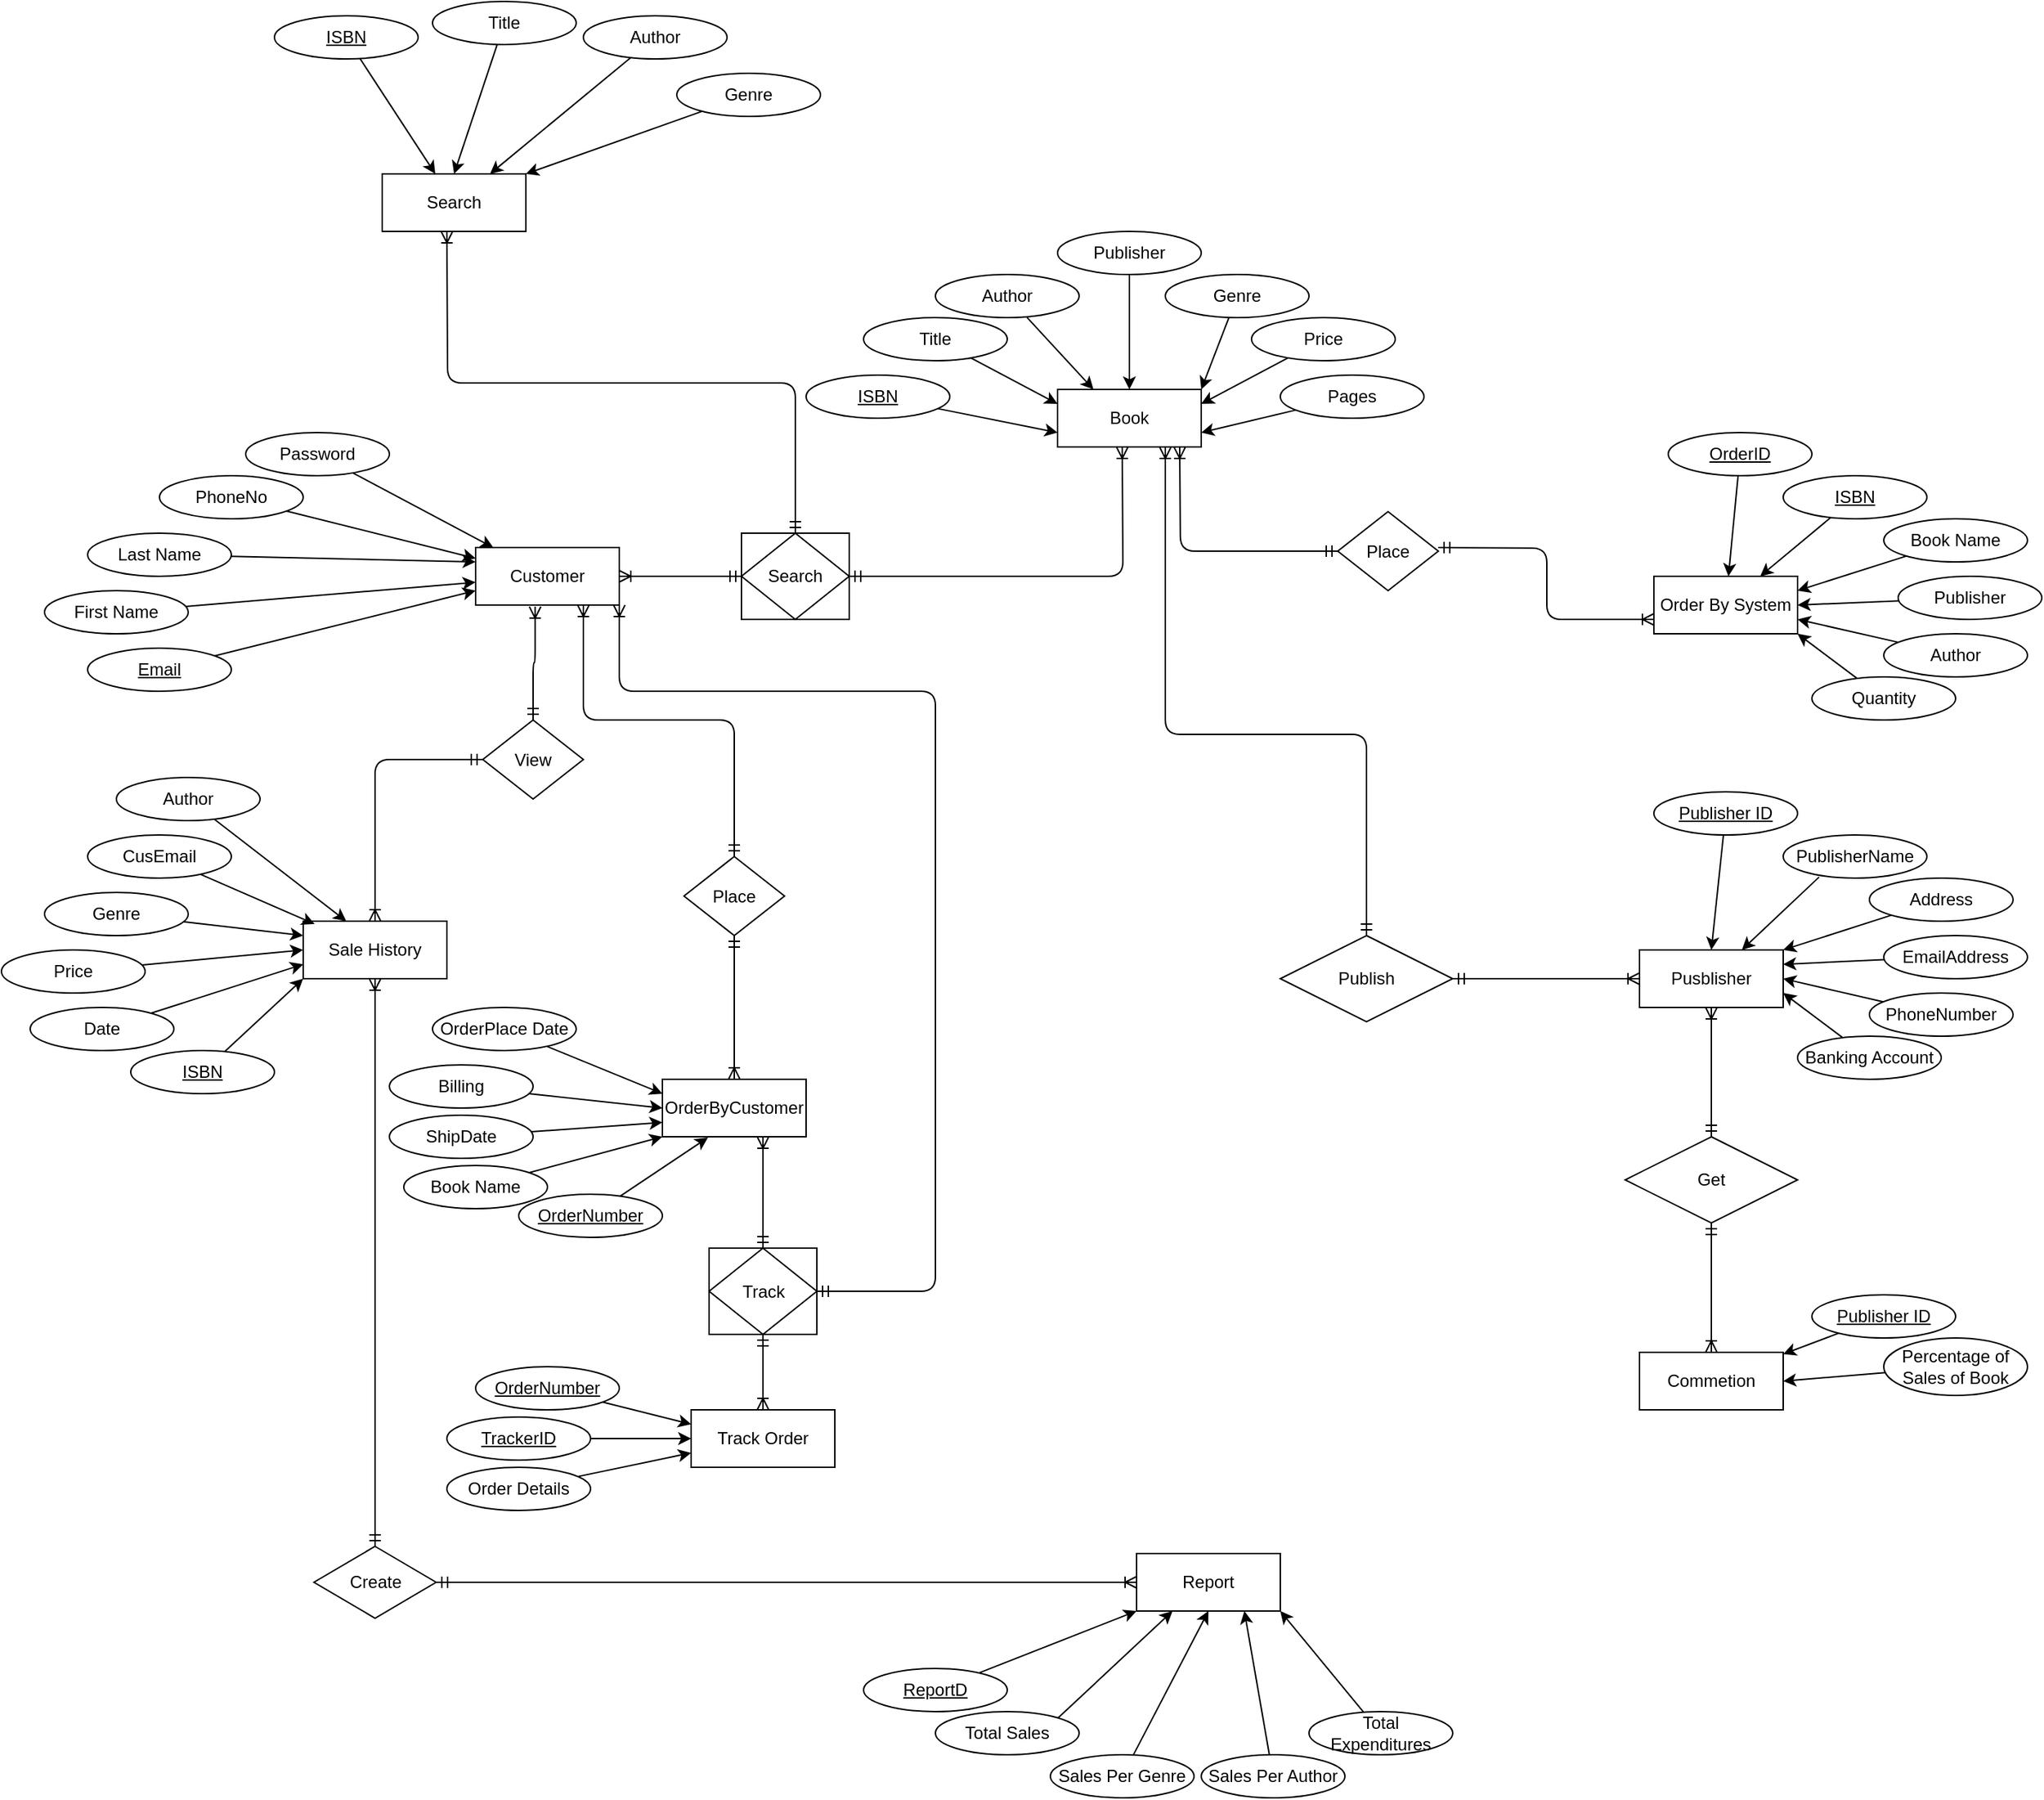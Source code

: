 <mxfile version="14.4.3" type="device"><diagram id="F36Nyuaq6RDCENlFxXwO" name="Page-1"><mxGraphModel dx="3580" dy="2335" grid="1" gridSize="10" guides="1" tooltips="1" connect="1" arrows="1" fold="1" page="1" pageScale="1" pageWidth="850" pageHeight="1100" math="0" shadow="0"><root><mxCell id="0"/><mxCell id="1" parent="0"/><mxCell id="9hAw30hY3DE4ENOcsmPJ-1" value="Book" style="whiteSpace=wrap;html=1;align=center;" vertex="1" parent="1"><mxGeometry x="375" y="140" width="100" height="40" as="geometry"/></mxCell><mxCell id="9hAw30hY3DE4ENOcsmPJ-15" style="edgeStyle=none;rounded=0;orthogonalLoop=1;jettySize=auto;html=1;entryX=0;entryY=0.75;entryDx=0;entryDy=0;" edge="1" parent="1" source="9hAw30hY3DE4ENOcsmPJ-2" target="9hAw30hY3DE4ENOcsmPJ-1"><mxGeometry relative="1" as="geometry"><mxPoint x="370" y="160" as="targetPoint"/></mxGeometry></mxCell><mxCell id="9hAw30hY3DE4ENOcsmPJ-2" value="ISBN" style="ellipse;whiteSpace=wrap;html=1;align=center;fontStyle=4;" vertex="1" parent="1"><mxGeometry x="200" y="130" width="100" height="30" as="geometry"/></mxCell><mxCell id="9hAw30hY3DE4ENOcsmPJ-14" style="edgeStyle=none;rounded=0;orthogonalLoop=1;jettySize=auto;html=1;entryX=0;entryY=0.25;entryDx=0;entryDy=0;" edge="1" parent="1" source="9hAw30hY3DE4ENOcsmPJ-3" target="9hAw30hY3DE4ENOcsmPJ-1"><mxGeometry relative="1" as="geometry"/></mxCell><mxCell id="9hAw30hY3DE4ENOcsmPJ-3" value="Title" style="ellipse;whiteSpace=wrap;html=1;align=center;" vertex="1" parent="1"><mxGeometry x="240" y="90" width="100" height="30" as="geometry"/></mxCell><mxCell id="9hAw30hY3DE4ENOcsmPJ-13" style="edgeStyle=none;rounded=0;orthogonalLoop=1;jettySize=auto;html=1;entryX=0.25;entryY=0;entryDx=0;entryDy=0;" edge="1" parent="1" source="9hAw30hY3DE4ENOcsmPJ-4" target="9hAw30hY3DE4ENOcsmPJ-1"><mxGeometry relative="1" as="geometry"/></mxCell><mxCell id="9hAw30hY3DE4ENOcsmPJ-4" value="Author" style="ellipse;whiteSpace=wrap;html=1;align=center;" vertex="1" parent="1"><mxGeometry x="290" y="60" width="100" height="30" as="geometry"/></mxCell><mxCell id="9hAw30hY3DE4ENOcsmPJ-12" style="edgeStyle=none;rounded=0;orthogonalLoop=1;jettySize=auto;html=1;entryX=0.5;entryY=0;entryDx=0;entryDy=0;" edge="1" parent="1" source="9hAw30hY3DE4ENOcsmPJ-5" target="9hAw30hY3DE4ENOcsmPJ-1"><mxGeometry relative="1" as="geometry"/></mxCell><mxCell id="9hAw30hY3DE4ENOcsmPJ-5" value="Publisher" style="ellipse;whiteSpace=wrap;html=1;align=center;" vertex="1" parent="1"><mxGeometry x="375" y="30" width="100" height="30" as="geometry"/></mxCell><mxCell id="9hAw30hY3DE4ENOcsmPJ-11" style="edgeStyle=none;rounded=0;orthogonalLoop=1;jettySize=auto;html=1;entryX=1;entryY=0;entryDx=0;entryDy=0;" edge="1" parent="1" source="9hAw30hY3DE4ENOcsmPJ-6" target="9hAw30hY3DE4ENOcsmPJ-1"><mxGeometry relative="1" as="geometry"/></mxCell><mxCell id="9hAw30hY3DE4ENOcsmPJ-6" value="Genre" style="ellipse;whiteSpace=wrap;html=1;align=center;" vertex="1" parent="1"><mxGeometry x="450" y="60" width="100" height="30" as="geometry"/></mxCell><mxCell id="9hAw30hY3DE4ENOcsmPJ-10" style="edgeStyle=none;rounded=0;orthogonalLoop=1;jettySize=auto;html=1;entryX=1;entryY=0.25;entryDx=0;entryDy=0;" edge="1" parent="1" source="9hAw30hY3DE4ENOcsmPJ-7" target="9hAw30hY3DE4ENOcsmPJ-1"><mxGeometry relative="1" as="geometry"/></mxCell><mxCell id="9hAw30hY3DE4ENOcsmPJ-7" value="Price" style="ellipse;whiteSpace=wrap;html=1;align=center;" vertex="1" parent="1"><mxGeometry x="510" y="90" width="100" height="30" as="geometry"/></mxCell><mxCell id="9hAw30hY3DE4ENOcsmPJ-9" style="rounded=0;orthogonalLoop=1;jettySize=auto;html=1;entryX=1;entryY=0.75;entryDx=0;entryDy=0;" edge="1" parent="1" source="9hAw30hY3DE4ENOcsmPJ-8" target="9hAw30hY3DE4ENOcsmPJ-1"><mxGeometry relative="1" as="geometry"/></mxCell><mxCell id="9hAw30hY3DE4ENOcsmPJ-8" value="Pages" style="ellipse;whiteSpace=wrap;html=1;align=center;" vertex="1" parent="1"><mxGeometry x="530" y="130" width="100" height="30" as="geometry"/></mxCell><mxCell id="9hAw30hY3DE4ENOcsmPJ-16" value="Customer" style="whiteSpace=wrap;html=1;align=center;" vertex="1" parent="1"><mxGeometry x="-30" y="250" width="100" height="40" as="geometry"/></mxCell><mxCell id="9hAw30hY3DE4ENOcsmPJ-28" style="edgeStyle=none;rounded=0;orthogonalLoop=1;jettySize=auto;html=1;" edge="1" parent="1" source="9hAw30hY3DE4ENOcsmPJ-18" target="9hAw30hY3DE4ENOcsmPJ-16"><mxGeometry relative="1" as="geometry"/></mxCell><mxCell id="9hAw30hY3DE4ENOcsmPJ-18" value="First Name" style="ellipse;whiteSpace=wrap;html=1;align=center;" vertex="1" parent="1"><mxGeometry x="-330" y="280" width="100" height="30" as="geometry"/></mxCell><mxCell id="9hAw30hY3DE4ENOcsmPJ-27" style="edgeStyle=none;rounded=0;orthogonalLoop=1;jettySize=auto;html=1;entryX=0;entryY=0.25;entryDx=0;entryDy=0;" edge="1" parent="1" source="9hAw30hY3DE4ENOcsmPJ-19" target="9hAw30hY3DE4ENOcsmPJ-16"><mxGeometry relative="1" as="geometry"/></mxCell><mxCell id="9hAw30hY3DE4ENOcsmPJ-19" value="Last Name" style="ellipse;whiteSpace=wrap;html=1;align=center;" vertex="1" parent="1"><mxGeometry x="-300" y="240" width="100" height="30" as="geometry"/></mxCell><mxCell id="9hAw30hY3DE4ENOcsmPJ-26" style="edgeStyle=none;rounded=0;orthogonalLoop=1;jettySize=auto;html=1;" edge="1" parent="1" source="9hAw30hY3DE4ENOcsmPJ-20" target="9hAw30hY3DE4ENOcsmPJ-16"><mxGeometry relative="1" as="geometry"/></mxCell><mxCell id="9hAw30hY3DE4ENOcsmPJ-20" value="PhoneNo" style="ellipse;whiteSpace=wrap;html=1;align=center;" vertex="1" parent="1"><mxGeometry x="-250" y="200" width="100" height="30" as="geometry"/></mxCell><mxCell id="9hAw30hY3DE4ENOcsmPJ-25" style="edgeStyle=none;rounded=0;orthogonalLoop=1;jettySize=auto;html=1;" edge="1" parent="1" source="9hAw30hY3DE4ENOcsmPJ-21" target="9hAw30hY3DE4ENOcsmPJ-16"><mxGeometry relative="1" as="geometry"/></mxCell><mxCell id="9hAw30hY3DE4ENOcsmPJ-21" value="Password" style="ellipse;whiteSpace=wrap;html=1;align=center;" vertex="1" parent="1"><mxGeometry x="-190" y="170" width="100" height="30" as="geometry"/></mxCell><mxCell id="9hAw30hY3DE4ENOcsmPJ-29" style="edgeStyle=none;rounded=0;orthogonalLoop=1;jettySize=auto;html=1;entryX=0;entryY=0.75;entryDx=0;entryDy=0;" edge="1" parent="1" source="9hAw30hY3DE4ENOcsmPJ-24" target="9hAw30hY3DE4ENOcsmPJ-16"><mxGeometry relative="1" as="geometry"/></mxCell><mxCell id="9hAw30hY3DE4ENOcsmPJ-24" value="Email" style="ellipse;whiteSpace=wrap;html=1;align=center;fontStyle=4;" vertex="1" parent="1"><mxGeometry x="-300" y="320" width="100" height="30" as="geometry"/></mxCell><mxCell id="9hAw30hY3DE4ENOcsmPJ-30" value="Sale History" style="whiteSpace=wrap;html=1;align=center;" vertex="1" parent="1"><mxGeometry x="-150" y="510" width="100" height="40" as="geometry"/></mxCell><mxCell id="9hAw30hY3DE4ENOcsmPJ-31" style="edgeStyle=none;rounded=0;orthogonalLoop=1;jettySize=auto;html=1;entryX=0.25;entryY=0;entryDx=0;entryDy=0;" edge="1" parent="1" source="9hAw30hY3DE4ENOcsmPJ-32"><mxGeometry relative="1" as="geometry"><mxPoint x="-120" y="510" as="targetPoint"/></mxGeometry></mxCell><mxCell id="9hAw30hY3DE4ENOcsmPJ-32" value="Author" style="ellipse;whiteSpace=wrap;html=1;align=center;" vertex="1" parent="1"><mxGeometry x="-280" y="410" width="100" height="30" as="geometry"/></mxCell><mxCell id="9hAw30hY3DE4ENOcsmPJ-33" style="edgeStyle=none;rounded=0;orthogonalLoop=1;jettySize=auto;html=1;entryX=0.08;entryY=0.05;entryDx=0;entryDy=0;entryPerimeter=0;" edge="1" parent="1" source="9hAw30hY3DE4ENOcsmPJ-34" target="9hAw30hY3DE4ENOcsmPJ-30"><mxGeometry relative="1" as="geometry"><mxPoint x="-95" y="510" as="targetPoint"/></mxGeometry></mxCell><mxCell id="9hAw30hY3DE4ENOcsmPJ-34" value="CusEmail" style="ellipse;whiteSpace=wrap;html=1;align=center;" vertex="1" parent="1"><mxGeometry x="-300" y="450" width="100" height="30" as="geometry"/></mxCell><mxCell id="9hAw30hY3DE4ENOcsmPJ-35" style="edgeStyle=none;rounded=0;orthogonalLoop=1;jettySize=auto;html=1;entryX=0;entryY=0.25;entryDx=0;entryDy=0;" edge="1" parent="1" source="9hAw30hY3DE4ENOcsmPJ-36" target="9hAw30hY3DE4ENOcsmPJ-30"><mxGeometry relative="1" as="geometry"><mxPoint x="-45" y="510" as="targetPoint"/></mxGeometry></mxCell><mxCell id="9hAw30hY3DE4ENOcsmPJ-36" value="Genre" style="ellipse;whiteSpace=wrap;html=1;align=center;" vertex="1" parent="1"><mxGeometry x="-330" y="490" width="100" height="30" as="geometry"/></mxCell><mxCell id="9hAw30hY3DE4ENOcsmPJ-37" style="edgeStyle=none;rounded=0;orthogonalLoop=1;jettySize=auto;html=1;entryX=0;entryY=0.5;entryDx=0;entryDy=0;" edge="1" parent="1" source="9hAw30hY3DE4ENOcsmPJ-38" target="9hAw30hY3DE4ENOcsmPJ-30"><mxGeometry relative="1" as="geometry"><mxPoint x="-50" y="520" as="targetPoint"/></mxGeometry></mxCell><mxCell id="9hAw30hY3DE4ENOcsmPJ-38" value="Price" style="ellipse;whiteSpace=wrap;html=1;align=center;" vertex="1" parent="1"><mxGeometry x="-360" y="530" width="100" height="30" as="geometry"/></mxCell><mxCell id="9hAw30hY3DE4ENOcsmPJ-39" style="rounded=0;orthogonalLoop=1;jettySize=auto;html=1;" edge="1" parent="1" source="9hAw30hY3DE4ENOcsmPJ-40"><mxGeometry relative="1" as="geometry"><mxPoint x="-150" y="540" as="targetPoint"/></mxGeometry></mxCell><mxCell id="9hAw30hY3DE4ENOcsmPJ-40" value="Date" style="ellipse;whiteSpace=wrap;html=1;align=center;" vertex="1" parent="1"><mxGeometry x="-340" y="570" width="100" height="30" as="geometry"/></mxCell><mxCell id="9hAw30hY3DE4ENOcsmPJ-42" style="edgeStyle=none;rounded=0;orthogonalLoop=1;jettySize=auto;html=1;entryX=0;entryY=1;entryDx=0;entryDy=0;" edge="1" parent="1" source="9hAw30hY3DE4ENOcsmPJ-41" target="9hAw30hY3DE4ENOcsmPJ-30"><mxGeometry relative="1" as="geometry"/></mxCell><mxCell id="9hAw30hY3DE4ENOcsmPJ-41" value="ISBN" style="ellipse;whiteSpace=wrap;html=1;align=center;fontStyle=4;" vertex="1" parent="1"><mxGeometry x="-270" y="600" width="100" height="30" as="geometry"/></mxCell><mxCell id="9hAw30hY3DE4ENOcsmPJ-43" value="Search" style="whiteSpace=wrap;html=1;align=center;" vertex="1" parent="1"><mxGeometry x="-95" y="-10" width="100" height="40" as="geometry"/></mxCell><mxCell id="9hAw30hY3DE4ENOcsmPJ-48" style="edgeStyle=none;rounded=0;orthogonalLoop=1;jettySize=auto;html=1;" edge="1" parent="1" source="9hAw30hY3DE4ENOcsmPJ-44" target="9hAw30hY3DE4ENOcsmPJ-43"><mxGeometry relative="1" as="geometry"/></mxCell><mxCell id="9hAw30hY3DE4ENOcsmPJ-44" value="ISBN" style="ellipse;whiteSpace=wrap;html=1;align=center;fontStyle=4;" vertex="1" parent="1"><mxGeometry x="-170" y="-120" width="100" height="30" as="geometry"/></mxCell><mxCell id="9hAw30hY3DE4ENOcsmPJ-49" style="edgeStyle=none;rounded=0;orthogonalLoop=1;jettySize=auto;html=1;entryX=0.5;entryY=0;entryDx=0;entryDy=0;" edge="1" parent="1" source="9hAw30hY3DE4ENOcsmPJ-45" target="9hAw30hY3DE4ENOcsmPJ-43"><mxGeometry relative="1" as="geometry"/></mxCell><mxCell id="9hAw30hY3DE4ENOcsmPJ-45" value="Title" style="ellipse;whiteSpace=wrap;html=1;align=center;" vertex="1" parent="1"><mxGeometry x="-60" y="-130" width="100" height="30" as="geometry"/></mxCell><mxCell id="9hAw30hY3DE4ENOcsmPJ-133" style="rounded=0;orthogonalLoop=1;jettySize=auto;html=1;entryX=0.75;entryY=0;entryDx=0;entryDy=0;" edge="1" parent="1" source="9hAw30hY3DE4ENOcsmPJ-46" target="9hAw30hY3DE4ENOcsmPJ-43"><mxGeometry relative="1" as="geometry"/></mxCell><mxCell id="9hAw30hY3DE4ENOcsmPJ-46" value="Author" style="ellipse;whiteSpace=wrap;html=1;align=center;" vertex="1" parent="1"><mxGeometry x="45" y="-120" width="100" height="30" as="geometry"/></mxCell><mxCell id="9hAw30hY3DE4ENOcsmPJ-51" style="edgeStyle=none;rounded=0;orthogonalLoop=1;jettySize=auto;html=1;" edge="1" parent="1" source="9hAw30hY3DE4ENOcsmPJ-47"><mxGeometry relative="1" as="geometry"><mxPoint x="5" y="-10" as="targetPoint"/></mxGeometry></mxCell><mxCell id="9hAw30hY3DE4ENOcsmPJ-47" value="Genre" style="ellipse;whiteSpace=wrap;html=1;align=center;" vertex="1" parent="1"><mxGeometry x="110" y="-80" width="100" height="30" as="geometry"/></mxCell><mxCell id="9hAw30hY3DE4ENOcsmPJ-52" value="OrderByCustomer" style="whiteSpace=wrap;html=1;align=center;" vertex="1" parent="1"><mxGeometry x="100" y="620" width="100" height="40" as="geometry"/></mxCell><mxCell id="9hAw30hY3DE4ENOcsmPJ-66" style="edgeStyle=none;rounded=0;orthogonalLoop=1;jettySize=auto;html=1;entryX=0.317;entryY=1.013;entryDx=0;entryDy=0;entryPerimeter=0;" edge="1" parent="1" source="9hAw30hY3DE4ENOcsmPJ-53" target="9hAw30hY3DE4ENOcsmPJ-52"><mxGeometry relative="1" as="geometry"/></mxCell><mxCell id="9hAw30hY3DE4ENOcsmPJ-53" value="OrderNumber" style="ellipse;whiteSpace=wrap;html=1;align=center;fontStyle=4;" vertex="1" parent="1"><mxGeometry y="700" width="100" height="30" as="geometry"/></mxCell><mxCell id="9hAw30hY3DE4ENOcsmPJ-57" value="Order By System" style="whiteSpace=wrap;html=1;align=center;" vertex="1" parent="1"><mxGeometry x="790" y="270" width="100" height="40" as="geometry"/></mxCell><mxCell id="9hAw30hY3DE4ENOcsmPJ-58" value="Track Order" style="whiteSpace=wrap;html=1;align=center;" vertex="1" parent="1"><mxGeometry x="120" y="850" width="100" height="40" as="geometry"/></mxCell><mxCell id="9hAw30hY3DE4ENOcsmPJ-59" value="Report" style="whiteSpace=wrap;html=1;align=center;" vertex="1" parent="1"><mxGeometry x="430" y="950" width="100" height="40" as="geometry"/></mxCell><mxCell id="9hAw30hY3DE4ENOcsmPJ-60" value="Pusblisher" style="whiteSpace=wrap;html=1;align=center;" vertex="1" parent="1"><mxGeometry x="780" y="530" width="100" height="40" as="geometry"/></mxCell><mxCell id="9hAw30hY3DE4ENOcsmPJ-67" style="edgeStyle=none;rounded=0;orthogonalLoop=1;jettySize=auto;html=1;entryX=0;entryY=1;entryDx=0;entryDy=0;" edge="1" parent="1" source="9hAw30hY3DE4ENOcsmPJ-61" target="9hAw30hY3DE4ENOcsmPJ-52"><mxGeometry relative="1" as="geometry"/></mxCell><mxCell id="9hAw30hY3DE4ENOcsmPJ-61" value="Book Name" style="ellipse;whiteSpace=wrap;html=1;align=center;" vertex="1" parent="1"><mxGeometry x="-80" y="680" width="100" height="30" as="geometry"/></mxCell><mxCell id="9hAw30hY3DE4ENOcsmPJ-68" style="edgeStyle=none;rounded=0;orthogonalLoop=1;jettySize=auto;html=1;entryX=0;entryY=0.75;entryDx=0;entryDy=0;" edge="1" parent="1" source="9hAw30hY3DE4ENOcsmPJ-63" target="9hAw30hY3DE4ENOcsmPJ-52"><mxGeometry relative="1" as="geometry"/></mxCell><mxCell id="9hAw30hY3DE4ENOcsmPJ-63" value="ShipDate" style="ellipse;whiteSpace=wrap;html=1;align=center;" vertex="1" parent="1"><mxGeometry x="-90" y="645" width="100" height="30" as="geometry"/></mxCell><mxCell id="9hAw30hY3DE4ENOcsmPJ-69" style="edgeStyle=none;rounded=0;orthogonalLoop=1;jettySize=auto;html=1;entryX=0;entryY=0.5;entryDx=0;entryDy=0;" edge="1" parent="1" source="9hAw30hY3DE4ENOcsmPJ-64" target="9hAw30hY3DE4ENOcsmPJ-52"><mxGeometry relative="1" as="geometry"/></mxCell><mxCell id="9hAw30hY3DE4ENOcsmPJ-64" value="Billing" style="ellipse;whiteSpace=wrap;html=1;align=center;" vertex="1" parent="1"><mxGeometry x="-90" y="610" width="100" height="30" as="geometry"/></mxCell><mxCell id="9hAw30hY3DE4ENOcsmPJ-70" style="edgeStyle=none;rounded=0;orthogonalLoop=1;jettySize=auto;html=1;entryX=0;entryY=0.25;entryDx=0;entryDy=0;" edge="1" parent="1" source="9hAw30hY3DE4ENOcsmPJ-65" target="9hAw30hY3DE4ENOcsmPJ-52"><mxGeometry relative="1" as="geometry"/></mxCell><mxCell id="9hAw30hY3DE4ENOcsmPJ-65" value="OrderPlace Date" style="ellipse;whiteSpace=wrap;html=1;align=center;" vertex="1" parent="1"><mxGeometry x="-60" y="570" width="100" height="30" as="geometry"/></mxCell><mxCell id="9hAw30hY3DE4ENOcsmPJ-74" style="edgeStyle=none;rounded=0;orthogonalLoop=1;jettySize=auto;html=1;entryX=0;entryY=0.25;entryDx=0;entryDy=0;" edge="1" parent="1" source="9hAw30hY3DE4ENOcsmPJ-71" target="9hAw30hY3DE4ENOcsmPJ-58"><mxGeometry relative="1" as="geometry"/></mxCell><mxCell id="9hAw30hY3DE4ENOcsmPJ-71" value="OrderNumber" style="ellipse;whiteSpace=wrap;html=1;align=center;fontStyle=4;" vertex="1" parent="1"><mxGeometry x="-30" y="820" width="100" height="30" as="geometry"/></mxCell><mxCell id="9hAw30hY3DE4ENOcsmPJ-75" style="edgeStyle=none;rounded=0;orthogonalLoop=1;jettySize=auto;html=1;entryX=0;entryY=0.5;entryDx=0;entryDy=0;" edge="1" parent="1" source="9hAw30hY3DE4ENOcsmPJ-72" target="9hAw30hY3DE4ENOcsmPJ-58"><mxGeometry relative="1" as="geometry"/></mxCell><mxCell id="9hAw30hY3DE4ENOcsmPJ-72" value="TrackerID" style="ellipse;whiteSpace=wrap;html=1;align=center;fontStyle=4;" vertex="1" parent="1"><mxGeometry x="-50" y="855" width="100" height="30" as="geometry"/></mxCell><mxCell id="9hAw30hY3DE4ENOcsmPJ-76" style="edgeStyle=none;rounded=0;orthogonalLoop=1;jettySize=auto;html=1;entryX=0;entryY=0.75;entryDx=0;entryDy=0;" edge="1" parent="1" source="9hAw30hY3DE4ENOcsmPJ-73" target="9hAw30hY3DE4ENOcsmPJ-58"><mxGeometry relative="1" as="geometry"/></mxCell><mxCell id="9hAw30hY3DE4ENOcsmPJ-73" value="Order Details" style="ellipse;whiteSpace=wrap;html=1;align=center;" vertex="1" parent="1"><mxGeometry x="-50" y="890" width="100" height="30" as="geometry"/></mxCell><mxCell id="9hAw30hY3DE4ENOcsmPJ-85" style="edgeStyle=none;rounded=0;orthogonalLoop=1;jettySize=auto;html=1;entryX=1;entryY=0.25;entryDx=0;entryDy=0;" edge="1" parent="1" source="9hAw30hY3DE4ENOcsmPJ-77" target="9hAw30hY3DE4ENOcsmPJ-57"><mxGeometry relative="1" as="geometry"/></mxCell><mxCell id="9hAw30hY3DE4ENOcsmPJ-77" value="Book Name" style="ellipse;whiteSpace=wrap;html=1;align=center;" vertex="1" parent="1"><mxGeometry x="950" y="230" width="100" height="30" as="geometry"/></mxCell><mxCell id="9hAw30hY3DE4ENOcsmPJ-86" style="edgeStyle=none;rounded=0;orthogonalLoop=1;jettySize=auto;html=1;entryX=1;entryY=0.5;entryDx=0;entryDy=0;" edge="1" parent="1" source="9hAw30hY3DE4ENOcsmPJ-78" target="9hAw30hY3DE4ENOcsmPJ-57"><mxGeometry relative="1" as="geometry"/></mxCell><mxCell id="9hAw30hY3DE4ENOcsmPJ-78" value="Publisher" style="ellipse;whiteSpace=wrap;html=1;align=center;" vertex="1" parent="1"><mxGeometry x="960" y="270" width="100" height="30" as="geometry"/></mxCell><mxCell id="9hAw30hY3DE4ENOcsmPJ-87" style="edgeStyle=none;rounded=0;orthogonalLoop=1;jettySize=auto;html=1;entryX=1;entryY=0.75;entryDx=0;entryDy=0;" edge="1" parent="1" source="9hAw30hY3DE4ENOcsmPJ-79" target="9hAw30hY3DE4ENOcsmPJ-57"><mxGeometry relative="1" as="geometry"/></mxCell><mxCell id="9hAw30hY3DE4ENOcsmPJ-79" value="Author" style="ellipse;whiteSpace=wrap;html=1;align=center;" vertex="1" parent="1"><mxGeometry x="950" y="310" width="100" height="30" as="geometry"/></mxCell><mxCell id="9hAw30hY3DE4ENOcsmPJ-88" style="edgeStyle=none;rounded=0;orthogonalLoop=1;jettySize=auto;html=1;entryX=1;entryY=1;entryDx=0;entryDy=0;" edge="1" parent="1" source="9hAw30hY3DE4ENOcsmPJ-80" target="9hAw30hY3DE4ENOcsmPJ-57"><mxGeometry relative="1" as="geometry"/></mxCell><mxCell id="9hAw30hY3DE4ENOcsmPJ-80" value="Quantity" style="ellipse;whiteSpace=wrap;html=1;align=center;" vertex="1" parent="1"><mxGeometry x="900" y="340" width="100" height="30" as="geometry"/></mxCell><mxCell id="9hAw30hY3DE4ENOcsmPJ-84" style="edgeStyle=none;rounded=0;orthogonalLoop=1;jettySize=auto;html=1;" edge="1" parent="1" source="9hAw30hY3DE4ENOcsmPJ-81" target="9hAw30hY3DE4ENOcsmPJ-57"><mxGeometry relative="1" as="geometry"/></mxCell><mxCell id="9hAw30hY3DE4ENOcsmPJ-81" value="ISBN" style="ellipse;whiteSpace=wrap;html=1;align=center;fontStyle=4;" vertex="1" parent="1"><mxGeometry x="880" y="200" width="100" height="30" as="geometry"/></mxCell><mxCell id="9hAw30hY3DE4ENOcsmPJ-83" style="edgeStyle=none;rounded=0;orthogonalLoop=1;jettySize=auto;html=1;" edge="1" parent="1" source="9hAw30hY3DE4ENOcsmPJ-82" target="9hAw30hY3DE4ENOcsmPJ-57"><mxGeometry relative="1" as="geometry"/></mxCell><mxCell id="9hAw30hY3DE4ENOcsmPJ-82" value="OrderID" style="ellipse;whiteSpace=wrap;html=1;align=center;fontStyle=4;" vertex="1" parent="1"><mxGeometry x="800" y="170" width="100" height="30" as="geometry"/></mxCell><mxCell id="9hAw30hY3DE4ENOcsmPJ-89" style="edgeStyle=none;rounded=0;orthogonalLoop=1;jettySize=auto;html=1;entryX=1;entryY=0.25;entryDx=0;entryDy=0;" edge="1" parent="1"><mxGeometry relative="1" as="geometry"><mxPoint x="880" y="530.0" as="targetPoint"/><mxPoint x="955.327" y="505.807" as="sourcePoint"/></mxGeometry></mxCell><mxCell id="9hAw30hY3DE4ENOcsmPJ-90" value="Address" style="ellipse;whiteSpace=wrap;html=1;align=center;" vertex="1" parent="1"><mxGeometry x="940" y="480" width="100" height="30" as="geometry"/></mxCell><mxCell id="9hAw30hY3DE4ENOcsmPJ-91" style="edgeStyle=none;rounded=0;orthogonalLoop=1;jettySize=auto;html=1;entryX=1;entryY=0.5;entryDx=0;entryDy=0;" edge="1" parent="1"><mxGeometry relative="1" as="geometry"><mxPoint x="880" y="540.0" as="targetPoint"/><mxPoint x="950.351" y="536.773" as="sourcePoint"/></mxGeometry></mxCell><mxCell id="9hAw30hY3DE4ENOcsmPJ-92" value="EmailAddress" style="ellipse;whiteSpace=wrap;html=1;align=center;" vertex="1" parent="1"><mxGeometry x="950" y="520" width="100" height="30" as="geometry"/></mxCell><mxCell id="9hAw30hY3DE4ENOcsmPJ-93" style="edgeStyle=none;rounded=0;orthogonalLoop=1;jettySize=auto;html=1;entryX=1;entryY=0.75;entryDx=0;entryDy=0;" edge="1" parent="1"><mxGeometry relative="1" as="geometry"><mxPoint x="880" y="550.0" as="targetPoint"/><mxPoint x="949.73" y="566.109" as="sourcePoint"/></mxGeometry></mxCell><mxCell id="9hAw30hY3DE4ENOcsmPJ-94" value="PhoneNumber" style="ellipse;whiteSpace=wrap;html=1;align=center;" vertex="1" parent="1"><mxGeometry x="940" y="560" width="100" height="30" as="geometry"/></mxCell><mxCell id="9hAw30hY3DE4ENOcsmPJ-95" style="edgeStyle=none;rounded=0;orthogonalLoop=1;jettySize=auto;html=1;entryX=1;entryY=1;entryDx=0;entryDy=0;" edge="1" parent="1" source="9hAw30hY3DE4ENOcsmPJ-96"><mxGeometry relative="1" as="geometry"><mxPoint x="880" y="560.0" as="targetPoint"/></mxGeometry></mxCell><mxCell id="9hAw30hY3DE4ENOcsmPJ-96" value="Banking Account" style="ellipse;whiteSpace=wrap;html=1;align=center;" vertex="1" parent="1"><mxGeometry x="890" y="590" width="100" height="30" as="geometry"/></mxCell><mxCell id="9hAw30hY3DE4ENOcsmPJ-97" style="edgeStyle=none;rounded=0;orthogonalLoop=1;jettySize=auto;html=1;" edge="1" parent="1" target="9hAw30hY3DE4ENOcsmPJ-60"><mxGeometry relative="1" as="geometry"><mxPoint x="854.0" y="520.0" as="targetPoint"/><mxPoint x="904.961" y="479.305" as="sourcePoint"/></mxGeometry></mxCell><mxCell id="9hAw30hY3DE4ENOcsmPJ-99" style="edgeStyle=none;rounded=0;orthogonalLoop=1;jettySize=auto;html=1;entryX=0.5;entryY=0;entryDx=0;entryDy=0;" edge="1" parent="1" source="9hAw30hY3DE4ENOcsmPJ-100" target="9hAw30hY3DE4ENOcsmPJ-60"><mxGeometry relative="1" as="geometry"><mxPoint x="831.905" y="520.0" as="targetPoint"/></mxGeometry></mxCell><mxCell id="9hAw30hY3DE4ENOcsmPJ-100" value="Publisher ID" style="ellipse;whiteSpace=wrap;html=1;align=center;fontStyle=4;" vertex="1" parent="1"><mxGeometry x="790" y="420" width="100" height="30" as="geometry"/></mxCell><mxCell id="9hAw30hY3DE4ENOcsmPJ-101" value="PublisherName" style="ellipse;whiteSpace=wrap;html=1;align=center;" vertex="1" parent="1"><mxGeometry x="880" y="450" width="100" height="30" as="geometry"/></mxCell><mxCell id="9hAw30hY3DE4ENOcsmPJ-102" value="Commetion" style="whiteSpace=wrap;html=1;align=center;" vertex="1" parent="1"><mxGeometry x="780" y="810" width="100" height="40" as="geometry"/></mxCell><mxCell id="9hAw30hY3DE4ENOcsmPJ-104" style="edgeStyle=none;rounded=0;orthogonalLoop=1;jettySize=auto;html=1;" edge="1" parent="1" source="9hAw30hY3DE4ENOcsmPJ-103" target="9hAw30hY3DE4ENOcsmPJ-102"><mxGeometry relative="1" as="geometry"/></mxCell><mxCell id="9hAw30hY3DE4ENOcsmPJ-103" value="Publisher ID" style="ellipse;whiteSpace=wrap;html=1;align=center;fontStyle=4;" vertex="1" parent="1"><mxGeometry x="900" y="770" width="100" height="30" as="geometry"/></mxCell><mxCell id="9hAw30hY3DE4ENOcsmPJ-106" style="edgeStyle=none;rounded=0;orthogonalLoop=1;jettySize=auto;html=1;entryX=1;entryY=0.5;entryDx=0;entryDy=0;" edge="1" parent="1" source="9hAw30hY3DE4ENOcsmPJ-105" target="9hAw30hY3DE4ENOcsmPJ-102"><mxGeometry relative="1" as="geometry"/></mxCell><mxCell id="9hAw30hY3DE4ENOcsmPJ-105" value="Percentage of Sales of Book" style="ellipse;whiteSpace=wrap;html=1;align=center;" vertex="1" parent="1"><mxGeometry x="950" y="800" width="100" height="40" as="geometry"/></mxCell><mxCell id="9hAw30hY3DE4ENOcsmPJ-112" style="edgeStyle=none;rounded=0;orthogonalLoop=1;jettySize=auto;html=1;entryX=0;entryY=1;entryDx=0;entryDy=0;" edge="1" parent="1" source="9hAw30hY3DE4ENOcsmPJ-113" target="9hAw30hY3DE4ENOcsmPJ-59"><mxGeometry relative="1" as="geometry"><mxPoint x="425" y="960" as="targetPoint"/></mxGeometry></mxCell><mxCell id="9hAw30hY3DE4ENOcsmPJ-113" value="ReportD" style="ellipse;whiteSpace=wrap;html=1;align=center;fontStyle=4;" vertex="1" parent="1"><mxGeometry x="240" y="1030" width="100" height="30" as="geometry"/></mxCell><mxCell id="9hAw30hY3DE4ENOcsmPJ-114" style="edgeStyle=none;rounded=0;orthogonalLoop=1;jettySize=auto;html=1;entryX=0.25;entryY=1;entryDx=0;entryDy=0;exitX=1;exitY=0;exitDx=0;exitDy=0;" edge="1" parent="1" source="9hAw30hY3DE4ENOcsmPJ-124" target="9hAw30hY3DE4ENOcsmPJ-59"><mxGeometry relative="1" as="geometry"><mxPoint x="425" y="970" as="targetPoint"/><mxPoint x="355" y="970" as="sourcePoint"/></mxGeometry></mxCell><mxCell id="9hAw30hY3DE4ENOcsmPJ-116" style="edgeStyle=none;rounded=0;orthogonalLoop=1;jettySize=auto;html=1;entryX=0.5;entryY=1;entryDx=0;entryDy=0;" edge="1" parent="1" source="9hAw30hY3DE4ENOcsmPJ-117" target="9hAw30hY3DE4ENOcsmPJ-59"><mxGeometry relative="1" as="geometry"><mxPoint x="425" y="980" as="targetPoint"/></mxGeometry></mxCell><mxCell id="9hAw30hY3DE4ENOcsmPJ-117" value="Sales Per Genre" style="ellipse;whiteSpace=wrap;html=1;align=center;" vertex="1" parent="1"><mxGeometry x="370" y="1090" width="100" height="30" as="geometry"/></mxCell><mxCell id="9hAw30hY3DE4ENOcsmPJ-124" value="Total Sales" style="ellipse;whiteSpace=wrap;html=1;align=center;" vertex="1" parent="1"><mxGeometry x="290" y="1060" width="100" height="30" as="geometry"/></mxCell><mxCell id="9hAw30hY3DE4ENOcsmPJ-128" style="edgeStyle=none;rounded=0;orthogonalLoop=1;jettySize=auto;html=1;entryX=0.75;entryY=1;entryDx=0;entryDy=0;" edge="1" parent="1" source="9hAw30hY3DE4ENOcsmPJ-125" target="9hAw30hY3DE4ENOcsmPJ-59"><mxGeometry relative="1" as="geometry"/></mxCell><mxCell id="9hAw30hY3DE4ENOcsmPJ-125" value="Sales Per Author" style="ellipse;whiteSpace=wrap;html=1;align=center;" vertex="1" parent="1"><mxGeometry x="475" y="1090" width="100" height="30" as="geometry"/></mxCell><mxCell id="9hAw30hY3DE4ENOcsmPJ-127" style="edgeStyle=none;rounded=0;orthogonalLoop=1;jettySize=auto;html=1;entryX=1;entryY=1;entryDx=0;entryDy=0;" edge="1" parent="1" source="9hAw30hY3DE4ENOcsmPJ-126" target="9hAw30hY3DE4ENOcsmPJ-59"><mxGeometry relative="1" as="geometry"/></mxCell><mxCell id="9hAw30hY3DE4ENOcsmPJ-126" value="Total Expenditures" style="ellipse;whiteSpace=wrap;html=1;align=center;" vertex="1" parent="1"><mxGeometry x="550" y="1060" width="100" height="30" as="geometry"/></mxCell><mxCell id="9hAw30hY3DE4ENOcsmPJ-129" value="Search" style="shape=associativeEntity;whiteSpace=wrap;html=1;align=center;fontFamily=Helvetica;fontSize=12;fontColor=#000000;strokeColor=#000000;fillColor=#ffffff;" vertex="1" parent="1"><mxGeometry x="155" y="240" width="75" height="60" as="geometry"/></mxCell><mxCell id="9hAw30hY3DE4ENOcsmPJ-130" value="" style="edgeStyle=orthogonalEdgeStyle;fontSize=12;html=1;endArrow=ERoneToMany;startArrow=ERmandOne;exitX=1;exitY=0.5;exitDx=0;exitDy=0;" edge="1" parent="1" source="9hAw30hY3DE4ENOcsmPJ-129"><mxGeometry width="100" height="100" relative="1" as="geometry"><mxPoint x="320" y="280" as="sourcePoint"/><mxPoint x="420" y="180" as="targetPoint"/></mxGeometry></mxCell><mxCell id="9hAw30hY3DE4ENOcsmPJ-131" value="" style="edgeStyle=entityRelationEdgeStyle;fontSize=12;html=1;endArrow=ERoneToMany;startArrow=ERmandOne;exitX=0;exitY=0.5;exitDx=0;exitDy=0;entryX=1;entryY=0.5;entryDx=0;entryDy=0;" edge="1" parent="1" source="9hAw30hY3DE4ENOcsmPJ-129" target="9hAw30hY3DE4ENOcsmPJ-16"><mxGeometry width="100" height="100" relative="1" as="geometry"><mxPoint x="10" y="240" as="sourcePoint"/><mxPoint x="110" y="140" as="targetPoint"/></mxGeometry></mxCell><mxCell id="9hAw30hY3DE4ENOcsmPJ-134" value="" style="edgeStyle=orthogonalEdgeStyle;fontSize=12;html=1;endArrow=ERoneToMany;startArrow=ERmandOne;exitX=0.5;exitY=0;exitDx=0;exitDy=0;" edge="1" parent="1" source="9hAw30hY3DE4ENOcsmPJ-129"><mxGeometry width="100" height="100" relative="1" as="geometry"><mxPoint x="-150" y="130" as="sourcePoint"/><mxPoint x="-50" y="30" as="targetPoint"/></mxGeometry></mxCell><mxCell id="9hAw30hY3DE4ENOcsmPJ-135" value="Place" style="shape=rhombus;perimeter=rhombusPerimeter;whiteSpace=wrap;html=1;align=center;" vertex="1" parent="1"><mxGeometry x="570" y="225" width="70" height="55" as="geometry"/></mxCell><mxCell id="9hAw30hY3DE4ENOcsmPJ-136" value="" style="edgeStyle=orthogonalEdgeStyle;fontSize=12;html=1;endArrow=ERoneToMany;startArrow=ERmandOne;exitX=0;exitY=0.5;exitDx=0;exitDy=0;" edge="1" parent="1" source="9hAw30hY3DE4ENOcsmPJ-135"><mxGeometry width="100" height="100" relative="1" as="geometry"><mxPoint x="360" y="280" as="sourcePoint"/><mxPoint x="460" y="180" as="targetPoint"/></mxGeometry></mxCell><mxCell id="9hAw30hY3DE4ENOcsmPJ-137" value="" style="edgeStyle=orthogonalEdgeStyle;fontSize=12;html=1;endArrow=ERoneToMany;startArrow=ERmandOne;entryX=0;entryY=0.75;entryDx=0;entryDy=0;" edge="1" parent="1" target="9hAw30hY3DE4ENOcsmPJ-57"><mxGeometry width="100" height="100" relative="1" as="geometry"><mxPoint x="640" y="250" as="sourcePoint"/><mxPoint x="740" y="150" as="targetPoint"/></mxGeometry></mxCell><mxCell id="9hAw30hY3DE4ENOcsmPJ-139" value="View" style="shape=rhombus;perimeter=rhombusPerimeter;whiteSpace=wrap;html=1;align=center;" vertex="1" parent="1"><mxGeometry x="-25" y="370" width="70" height="55" as="geometry"/></mxCell><mxCell id="9hAw30hY3DE4ENOcsmPJ-140" value="" style="edgeStyle=orthogonalEdgeStyle;fontSize=12;html=1;endArrow=ERoneToMany;startArrow=ERmandOne;exitX=0.5;exitY=0;exitDx=0;exitDy=0;entryX=0.414;entryY=1.029;entryDx=0;entryDy=0;entryPerimeter=0;" edge="1" parent="1" source="9hAw30hY3DE4ENOcsmPJ-139" target="9hAw30hY3DE4ENOcsmPJ-16"><mxGeometry width="100" height="100" relative="1" as="geometry"><mxPoint x="-60" y="390" as="sourcePoint"/><mxPoint x="70" y="330" as="targetPoint"/><Array as="points"><mxPoint x="10" y="330"/><mxPoint x="11" y="330"/></Array></mxGeometry></mxCell><mxCell id="9hAw30hY3DE4ENOcsmPJ-141" value="" style="edgeStyle=orthogonalEdgeStyle;fontSize=12;html=1;endArrow=ERoneToMany;startArrow=ERmandOne;entryX=0.5;entryY=0;entryDx=0;entryDy=0;exitX=0;exitY=0.5;exitDx=0;exitDy=0;" edge="1" parent="1" source="9hAw30hY3DE4ENOcsmPJ-139" target="9hAw30hY3DE4ENOcsmPJ-30"><mxGeometry width="100" height="100" relative="1" as="geometry"><mxPoint x="-150" y="430" as="sourcePoint"/><mxPoint x="-50" y="330" as="targetPoint"/></mxGeometry></mxCell><mxCell id="9hAw30hY3DE4ENOcsmPJ-142" value="Place" style="shape=rhombus;perimeter=rhombusPerimeter;whiteSpace=wrap;html=1;align=center;" vertex="1" parent="1"><mxGeometry x="115" y="465" width="70" height="55" as="geometry"/></mxCell><mxCell id="9hAw30hY3DE4ENOcsmPJ-144" value="" style="edgeStyle=orthogonalEdgeStyle;fontSize=12;html=1;endArrow=ERoneToMany;startArrow=ERmandOne;exitX=0.5;exitY=0;exitDx=0;exitDy=0;entryX=0.75;entryY=1;entryDx=0;entryDy=0;" edge="1" parent="1" source="9hAw30hY3DE4ENOcsmPJ-142" target="9hAw30hY3DE4ENOcsmPJ-16"><mxGeometry width="100" height="100" relative="1" as="geometry"><mxPoint x="20" y="380" as="sourcePoint"/><mxPoint x="21.4" y="301.16" as="targetPoint"/><Array as="points"><mxPoint x="150" y="370"/><mxPoint x="45" y="370"/></Array></mxGeometry></mxCell><mxCell id="9hAw30hY3DE4ENOcsmPJ-145" value="" style="fontSize=12;html=1;endArrow=ERoneToMany;startArrow=ERmandOne;entryX=0.5;entryY=0;entryDx=0;entryDy=0;" edge="1" parent="1" target="9hAw30hY3DE4ENOcsmPJ-52"><mxGeometry width="100" height="100" relative="1" as="geometry"><mxPoint x="150" y="520" as="sourcePoint"/><mxPoint x="250" y="420" as="targetPoint"/></mxGeometry></mxCell><mxCell id="9hAw30hY3DE4ENOcsmPJ-146" value="Create" style="shape=rhombus;perimeter=rhombusPerimeter;whiteSpace=wrap;html=1;align=center;" vertex="1" parent="1"><mxGeometry x="-142.5" y="945" width="85" height="50" as="geometry"/></mxCell><mxCell id="9hAw30hY3DE4ENOcsmPJ-148" value="" style="edgeStyle=orthogonalEdgeStyle;fontSize=12;html=1;endArrow=ERoneToMany;startArrow=ERmandOne;entryX=0;entryY=0.5;entryDx=0;entryDy=0;exitX=1;exitY=0.5;exitDx=0;exitDy=0;" edge="1" parent="1" source="9hAw30hY3DE4ENOcsmPJ-146" target="9hAw30hY3DE4ENOcsmPJ-59"><mxGeometry width="100" height="100" relative="1" as="geometry"><mxPoint x="-20" y="1000" as="sourcePoint"/><mxPoint x="80" y="900" as="targetPoint"/></mxGeometry></mxCell><mxCell id="9hAw30hY3DE4ENOcsmPJ-149" value="" style="fontSize=12;html=1;endArrow=ERoneToMany;startArrow=ERmandOne;exitX=0.5;exitY=0;exitDx=0;exitDy=0;entryX=0.5;entryY=1;entryDx=0;entryDy=0;" edge="1" parent="1" source="9hAw30hY3DE4ENOcsmPJ-146" target="9hAw30hY3DE4ENOcsmPJ-30"><mxGeometry width="100" height="100" relative="1" as="geometry"><mxPoint x="-170" y="890" as="sourcePoint"/><mxPoint x="-140" y="620" as="targetPoint"/></mxGeometry></mxCell><mxCell id="9hAw30hY3DE4ENOcsmPJ-150" value="Publish" style="shape=rhombus;perimeter=rhombusPerimeter;whiteSpace=wrap;html=1;align=center;" vertex="1" parent="1"><mxGeometry x="530" y="520" width="120" height="60" as="geometry"/></mxCell><mxCell id="9hAw30hY3DE4ENOcsmPJ-151" value="" style="edgeStyle=entityRelationEdgeStyle;fontSize=12;html=1;endArrow=ERoneToMany;startArrow=ERmandOne;exitX=1;exitY=0.5;exitDx=0;exitDy=0;entryX=0;entryY=0.5;entryDx=0;entryDy=0;" edge="1" parent="1" source="9hAw30hY3DE4ENOcsmPJ-150" target="9hAw30hY3DE4ENOcsmPJ-60"><mxGeometry width="100" height="100" relative="1" as="geometry"><mxPoint x="640" y="510" as="sourcePoint"/><mxPoint x="740" y="410" as="targetPoint"/></mxGeometry></mxCell><mxCell id="9hAw30hY3DE4ENOcsmPJ-152" value="" style="edgeStyle=orthogonalEdgeStyle;fontSize=12;html=1;endArrow=ERoneToMany;startArrow=ERmandOne;entryX=0.75;entryY=1;entryDx=0;entryDy=0;" edge="1" parent="1" target="9hAw30hY3DE4ENOcsmPJ-1"><mxGeometry width="100" height="100" relative="1" as="geometry"><mxPoint x="590" y="520" as="sourcePoint"/><mxPoint x="690" y="420" as="targetPoint"/><Array as="points"><mxPoint x="590" y="380"/><mxPoint x="450" y="380"/></Array></mxGeometry></mxCell><mxCell id="9hAw30hY3DE4ENOcsmPJ-154" value="Track" style="shape=rhombus;perimeter=rhombusPerimeter;whiteSpace=wrap;html=1;align=center;" vertex="1" parent="1"><mxGeometry x="135" y="740" width="70" height="55" as="geometry"/></mxCell><mxCell id="9hAw30hY3DE4ENOcsmPJ-155" value="" style="fontSize=12;html=1;endArrow=ERoneToMany;startArrow=ERmandOne;exitX=0.5;exitY=0;exitDx=0;exitDy=0;" edge="1" parent="1" source="9hAw30hY3DE4ENOcsmPJ-159"><mxGeometry width="100" height="100" relative="1" as="geometry"><mxPoint x="170" y="730" as="sourcePoint"/><mxPoint x="170" y="660" as="targetPoint"/></mxGeometry></mxCell><mxCell id="9hAw30hY3DE4ENOcsmPJ-156" value="" style="fontSize=12;html=1;endArrow=ERoneToMany;startArrow=ERmandOne;exitX=0.5;exitY=1;exitDx=0;exitDy=0;entryX=0.5;entryY=0;entryDx=0;entryDy=0;" edge="1" parent="1" source="9hAw30hY3DE4ENOcsmPJ-159" target="9hAw30hY3DE4ENOcsmPJ-58"><mxGeometry width="100" height="100" relative="1" as="geometry"><mxPoint x="290" y="790" as="sourcePoint"/><mxPoint x="390" y="690" as="targetPoint"/></mxGeometry></mxCell><mxCell id="9hAw30hY3DE4ENOcsmPJ-157" value="" style="edgeStyle=orthogonalEdgeStyle;fontSize=12;html=1;endArrow=ERoneToMany;startArrow=ERmandOne;exitX=1;exitY=0.5;exitDx=0;exitDy=0;entryX=1;entryY=1;entryDx=0;entryDy=0;" edge="1" parent="1" source="9hAw30hY3DE4ENOcsmPJ-159" target="9hAw30hY3DE4ENOcsmPJ-16"><mxGeometry width="100" height="100" relative="1" as="geometry"><mxPoint x="310" y="780" as="sourcePoint"/><mxPoint x="310" y="670" as="targetPoint"/><Array as="points"><mxPoint x="290" y="768"/><mxPoint x="290" y="350"/><mxPoint x="70" y="350"/></Array></mxGeometry></mxCell><mxCell id="9hAw30hY3DE4ENOcsmPJ-159" value="Track" style="shape=associativeEntity;whiteSpace=wrap;html=1;align=center;fontFamily=Helvetica;fontSize=12;fontColor=#000000;strokeColor=#000000;fillColor=#ffffff;" vertex="1" parent="1"><mxGeometry x="132.5" y="737.5" width="75" height="60" as="geometry"/></mxCell><mxCell id="9hAw30hY3DE4ENOcsmPJ-161" value="Get" style="shape=rhombus;perimeter=rhombusPerimeter;whiteSpace=wrap;html=1;align=center;" vertex="1" parent="1"><mxGeometry x="770" y="660" width="120" height="60" as="geometry"/></mxCell><mxCell id="9hAw30hY3DE4ENOcsmPJ-163" value="" style="fontSize=12;html=1;endArrow=ERoneToMany;startArrow=ERmandOne;exitX=0.5;exitY=0;exitDx=0;exitDy=0;" edge="1" parent="1" source="9hAw30hY3DE4ENOcsmPJ-161"><mxGeometry width="100" height="100" relative="1" as="geometry"><mxPoint x="740" y="670" as="sourcePoint"/><mxPoint x="830" y="570" as="targetPoint"/></mxGeometry></mxCell><mxCell id="9hAw30hY3DE4ENOcsmPJ-164" value="" style="fontSize=12;html=1;endArrow=ERoneToMany;startArrow=ERmandOne;exitX=0.5;exitY=1;exitDx=0;exitDy=0;entryX=0.5;entryY=0;entryDx=0;entryDy=0;" edge="1" parent="1" source="9hAw30hY3DE4ENOcsmPJ-161" target="9hAw30hY3DE4ENOcsmPJ-102"><mxGeometry width="100" height="100" relative="1" as="geometry"><mxPoint x="450" y="780" as="sourcePoint"/><mxPoint x="550" y="680" as="targetPoint"/></mxGeometry></mxCell></root></mxGraphModel></diagram></mxfile>